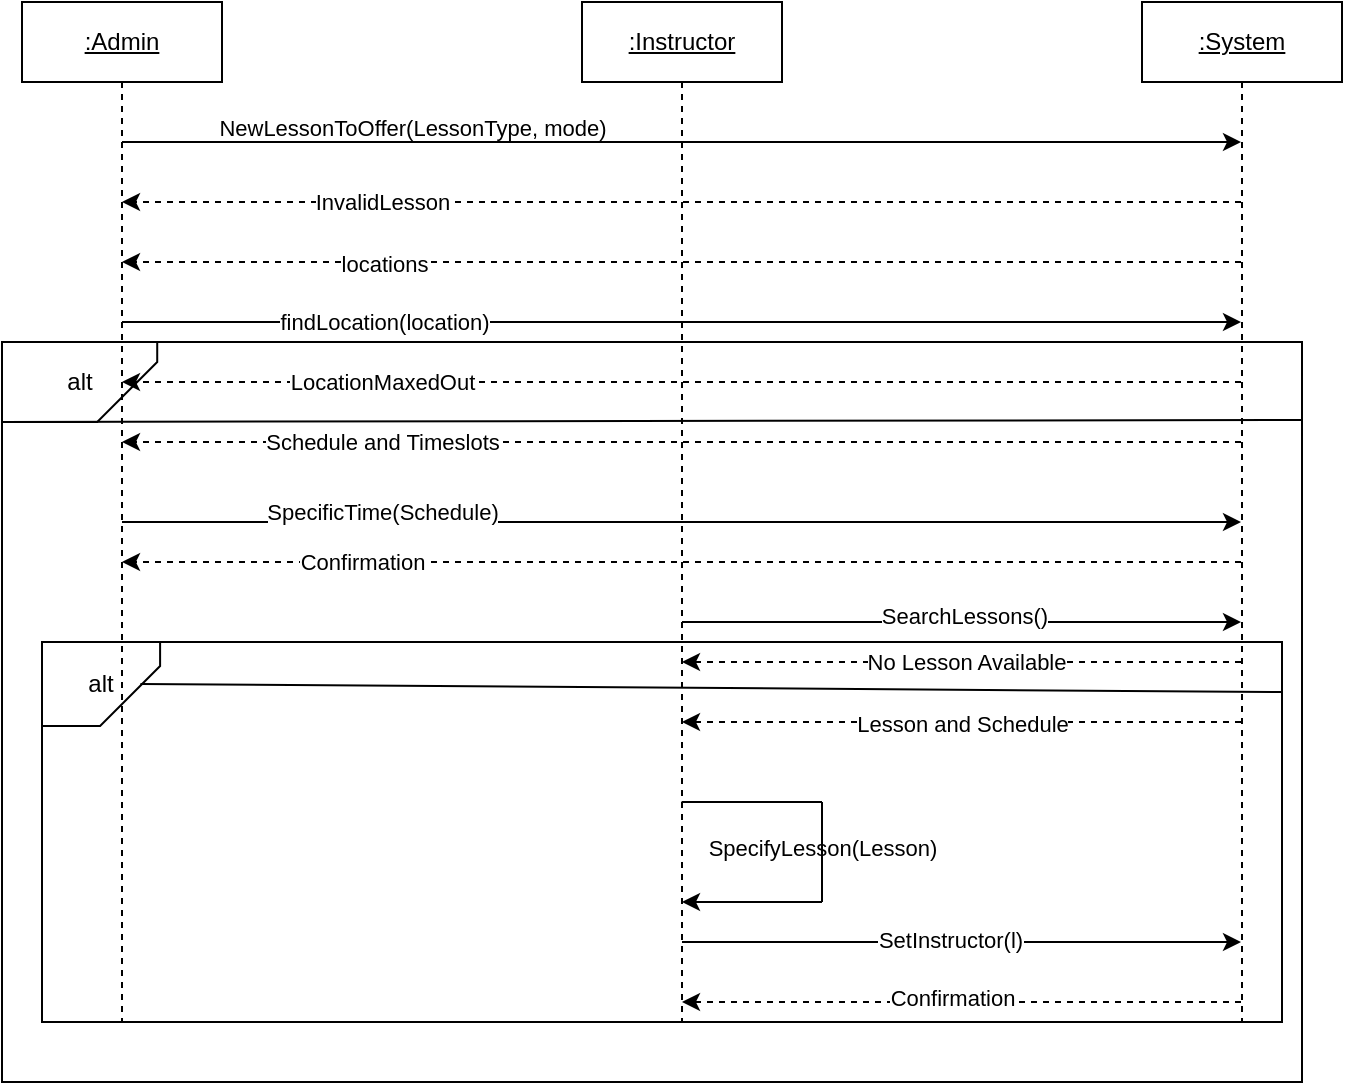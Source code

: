 <mxfile version="24.8.3">
  <diagram name="Page-1" id="FFaFWQGfyx-pDycO30pg">
    <mxGraphModel dx="1232" dy="550" grid="1" gridSize="10" guides="1" tooltips="1" connect="1" arrows="1" fold="1" page="1" pageScale="1" pageWidth="1100" pageHeight="850" math="0" shadow="0">
      <root>
        <mxCell id="0" />
        <mxCell id="1" parent="0" />
        <mxCell id="M3jKgV154y9o15oXg_Tw-26" value="" style="group" vertex="1" connectable="0" parent="1">
          <mxGeometry x="70" y="250" width="650" height="370" as="geometry" />
        </mxCell>
        <mxCell id="M3jKgV154y9o15oXg_Tw-27" value="" style="group" vertex="1" connectable="0" parent="M3jKgV154y9o15oXg_Tw-26">
          <mxGeometry width="650" height="370" as="geometry" />
        </mxCell>
        <mxCell id="M3jKgV154y9o15oXg_Tw-24" value="" style="rounded=0;whiteSpace=wrap;html=1;" vertex="1" parent="M3jKgV154y9o15oXg_Tw-27">
          <mxGeometry width="650" height="370" as="geometry" />
        </mxCell>
        <mxCell id="M3jKgV154y9o15oXg_Tw-25" value="alt" style="shape=card;whiteSpace=wrap;html=1;direction=west;" vertex="1" parent="M3jKgV154y9o15oXg_Tw-27">
          <mxGeometry width="77.612" height="40" as="geometry" />
        </mxCell>
        <mxCell id="M3jKgV154y9o15oXg_Tw-30" value="" style="endArrow=none;html=1;rounded=0;exitX=1;exitY=0;exitDx=0;exitDy=0;exitPerimeter=0;" edge="1" parent="M3jKgV154y9o15oXg_Tw-27" source="M3jKgV154y9o15oXg_Tw-25">
          <mxGeometry width="50" height="50" relative="1" as="geometry">
            <mxPoint x="77.612" y="39.31" as="sourcePoint" />
            <mxPoint x="650" y="39" as="targetPoint" />
          </mxGeometry>
        </mxCell>
        <mxCell id="M3jKgV154y9o15oXg_Tw-20" value="" style="group" vertex="1" connectable="0" parent="1">
          <mxGeometry x="90" y="400" width="620" height="190" as="geometry" />
        </mxCell>
        <mxCell id="M3jKgV154y9o15oXg_Tw-23" value="" style="group" vertex="1" connectable="0" parent="M3jKgV154y9o15oXg_Tw-20">
          <mxGeometry width="620" height="190" as="geometry" />
        </mxCell>
        <mxCell id="M3jKgV154y9o15oXg_Tw-19" value="" style="rounded=0;whiteSpace=wrap;html=1;" vertex="1" parent="M3jKgV154y9o15oXg_Tw-23">
          <mxGeometry width="620" height="190" as="geometry" />
        </mxCell>
        <mxCell id="M3jKgV154y9o15oXg_Tw-18" value="alt" style="shape=card;whiteSpace=wrap;html=1;direction=west;" vertex="1" parent="M3jKgV154y9o15oXg_Tw-23">
          <mxGeometry width="59.048" height="42" as="geometry" />
        </mxCell>
        <mxCell id="M3jKgV154y9o15oXg_Tw-31" value="" style="endArrow=none;html=1;rounded=0;" edge="1" parent="M3jKgV154y9o15oXg_Tw-23">
          <mxGeometry width="50" height="50" relative="1" as="geometry">
            <mxPoint x="49.206" y="21" as="sourcePoint" />
            <mxPoint x="620" y="25" as="targetPoint" />
          </mxGeometry>
        </mxCell>
        <mxCell id="uJbSKwxzyiqedkDT2_Vt-1" value="&lt;u&gt;:Admin&lt;/u&gt;" style="shape=umlLifeline;perimeter=lifelinePerimeter;whiteSpace=wrap;html=1;container=1;dropTarget=0;collapsible=0;recursiveResize=0;outlineConnect=0;portConstraint=eastwest;newEdgeStyle={&quot;curved&quot;:0,&quot;rounded&quot;:0};" parent="1" vertex="1">
          <mxGeometry x="80" y="80" width="100" height="510" as="geometry" />
        </mxCell>
        <mxCell id="uJbSKwxzyiqedkDT2_Vt-2" value="&lt;u&gt;:Instructor&lt;/u&gt;" style="shape=umlLifeline;perimeter=lifelinePerimeter;whiteSpace=wrap;html=1;container=1;dropTarget=0;collapsible=0;recursiveResize=0;outlineConnect=0;portConstraint=eastwest;newEdgeStyle={&quot;curved&quot;:0,&quot;rounded&quot;:0};" parent="1" vertex="1">
          <mxGeometry x="360" y="80" width="100" height="510" as="geometry" />
        </mxCell>
        <mxCell id="uJbSKwxzyiqedkDT2_Vt-3" value="&lt;u&gt;:System&lt;/u&gt;" style="shape=umlLifeline;perimeter=lifelinePerimeter;whiteSpace=wrap;html=1;container=1;dropTarget=0;collapsible=0;recursiveResize=0;outlineConnect=0;portConstraint=eastwest;newEdgeStyle={&quot;curved&quot;:0,&quot;rounded&quot;:0};" parent="1" vertex="1">
          <mxGeometry x="640" y="80" width="100" height="510" as="geometry" />
        </mxCell>
        <mxCell id="uJbSKwxzyiqedkDT2_Vt-4" value="" style="endArrow=classic;html=1;rounded=0;" parent="1" source="uJbSKwxzyiqedkDT2_Vt-1" target="uJbSKwxzyiqedkDT2_Vt-3" edge="1">
          <mxGeometry width="50" height="50" relative="1" as="geometry">
            <mxPoint x="270" y="230" as="sourcePoint" />
            <mxPoint x="320" y="180" as="targetPoint" />
            <Array as="points">
              <mxPoint x="400" y="150" />
            </Array>
          </mxGeometry>
        </mxCell>
        <mxCell id="uJbSKwxzyiqedkDT2_Vt-5" value="&lt;font style=&quot;font-size: 11px;&quot;&gt;NewLessonToOffer(LessonType, mode)&lt;/font&gt;" style="text;html=1;align=center;verticalAlign=middle;resizable=0;points=[];autosize=1;strokeColor=none;fillColor=none;" parent="1" vertex="1">
          <mxGeometry x="165" y="128" width="220" height="30" as="geometry" />
        </mxCell>
        <mxCell id="uJbSKwxzyiqedkDT2_Vt-6" value="" style="html=1;labelBackgroundColor=#ffffff;startArrow=none;startFill=0;startSize=6;endArrow=classic;endFill=1;endSize=6;jettySize=auto;orthogonalLoop=1;strokeWidth=1;dashed=1;fontSize=14;rounded=0;" parent="1" source="uJbSKwxzyiqedkDT2_Vt-3" target="uJbSKwxzyiqedkDT2_Vt-1" edge="1">
          <mxGeometry width="60" height="60" relative="1" as="geometry">
            <mxPoint x="430" y="360" as="sourcePoint" />
            <mxPoint x="490" y="300" as="targetPoint" />
            <Array as="points">
              <mxPoint x="400" y="180" />
            </Array>
          </mxGeometry>
        </mxCell>
        <mxCell id="uJbSKwxzyiqedkDT2_Vt-7" value="InvalidLesson" style="edgeLabel;html=1;align=center;verticalAlign=middle;resizable=0;points=[];" parent="uJbSKwxzyiqedkDT2_Vt-6" vertex="1" connectable="0">
          <mxGeometry x="-0.201" relative="1" as="geometry">
            <mxPoint x="-206" as="offset" />
          </mxGeometry>
        </mxCell>
        <mxCell id="uJbSKwxzyiqedkDT2_Vt-8" value="" style="html=1;labelBackgroundColor=#ffffff;startArrow=none;startFill=0;startSize=6;endArrow=classic;endFill=1;endSize=6;jettySize=auto;orthogonalLoop=1;strokeWidth=1;dashed=1;fontSize=14;rounded=0;" parent="1" source="uJbSKwxzyiqedkDT2_Vt-3" target="uJbSKwxzyiqedkDT2_Vt-1" edge="1">
          <mxGeometry width="60" height="60" relative="1" as="geometry">
            <mxPoint x="490" y="340" as="sourcePoint" />
            <mxPoint x="550" y="280" as="targetPoint" />
            <Array as="points">
              <mxPoint x="410" y="210" />
            </Array>
          </mxGeometry>
        </mxCell>
        <mxCell id="uJbSKwxzyiqedkDT2_Vt-9" value="locations" style="edgeLabel;html=1;align=center;verticalAlign=middle;resizable=0;points=[];" parent="uJbSKwxzyiqedkDT2_Vt-8" vertex="1" connectable="0">
          <mxGeometry x="-0.238" y="1" relative="1" as="geometry">
            <mxPoint x="-216" as="offset" />
          </mxGeometry>
        </mxCell>
        <mxCell id="uJbSKwxzyiqedkDT2_Vt-10" value="" style="endArrow=classic;html=1;rounded=0;" parent="1" source="uJbSKwxzyiqedkDT2_Vt-1" target="uJbSKwxzyiqedkDT2_Vt-3" edge="1">
          <mxGeometry width="50" height="50" relative="1" as="geometry">
            <mxPoint x="180" y="410" as="sourcePoint" />
            <mxPoint x="230" y="360" as="targetPoint" />
            <Array as="points">
              <mxPoint x="420" y="240" />
            </Array>
          </mxGeometry>
        </mxCell>
        <mxCell id="uJbSKwxzyiqedkDT2_Vt-11" value="findLocation(location)" style="edgeLabel;html=1;align=center;verticalAlign=middle;resizable=0;points=[];" parent="uJbSKwxzyiqedkDT2_Vt-10" vertex="1" connectable="0">
          <mxGeometry x="-0.282" relative="1" as="geometry">
            <mxPoint x="-70" as="offset" />
          </mxGeometry>
        </mxCell>
        <mxCell id="uJbSKwxzyiqedkDT2_Vt-12" value="" style="html=1;labelBackgroundColor=#ffffff;startArrow=none;startFill=0;startSize=6;endArrow=classic;endFill=1;endSize=6;jettySize=auto;orthogonalLoop=1;strokeWidth=1;dashed=1;fontSize=14;rounded=0;" parent="1" source="uJbSKwxzyiqedkDT2_Vt-3" target="uJbSKwxzyiqedkDT2_Vt-1" edge="1">
          <mxGeometry width="60" height="60" relative="1" as="geometry">
            <mxPoint x="430" y="360" as="sourcePoint" />
            <mxPoint x="490" y="300" as="targetPoint" />
            <Array as="points">
              <mxPoint x="410" y="270" />
            </Array>
          </mxGeometry>
        </mxCell>
        <mxCell id="uJbSKwxzyiqedkDT2_Vt-13" value="LocationMaxedOut" style="edgeLabel;html=1;align=center;verticalAlign=middle;resizable=0;points=[];" parent="uJbSKwxzyiqedkDT2_Vt-12" vertex="1" connectable="0">
          <mxGeometry x="0.329" y="1" relative="1" as="geometry">
            <mxPoint x="-58" y="-1" as="offset" />
          </mxGeometry>
        </mxCell>
        <mxCell id="uJbSKwxzyiqedkDT2_Vt-14" value="" style="html=1;labelBackgroundColor=#ffffff;startArrow=none;startFill=0;startSize=6;endArrow=classic;endFill=1;endSize=6;jettySize=auto;orthogonalLoop=1;strokeWidth=1;dashed=1;fontSize=14;rounded=0;" parent="1" source="uJbSKwxzyiqedkDT2_Vt-3" target="uJbSKwxzyiqedkDT2_Vt-1" edge="1">
          <mxGeometry width="60" height="60" relative="1" as="geometry">
            <mxPoint x="520" y="500" as="sourcePoint" />
            <mxPoint x="580" y="440" as="targetPoint" />
            <Array as="points">
              <mxPoint x="410" y="300" />
            </Array>
          </mxGeometry>
        </mxCell>
        <mxCell id="uJbSKwxzyiqedkDT2_Vt-15" value="Schedule and Timeslots" style="edgeLabel;html=1;align=center;verticalAlign=middle;resizable=0;points=[];" parent="uJbSKwxzyiqedkDT2_Vt-14" vertex="1" connectable="0">
          <mxGeometry x="0.25" y="1" relative="1" as="geometry">
            <mxPoint x="-80" y="-1" as="offset" />
          </mxGeometry>
        </mxCell>
        <mxCell id="uJbSKwxzyiqedkDT2_Vt-16" value="" style="endArrow=classic;html=1;rounded=0;" parent="1" source="uJbSKwxzyiqedkDT2_Vt-1" target="uJbSKwxzyiqedkDT2_Vt-3" edge="1">
          <mxGeometry width="50" height="50" relative="1" as="geometry">
            <mxPoint x="220" y="480" as="sourcePoint" />
            <mxPoint x="270" y="430" as="targetPoint" />
            <Array as="points">
              <mxPoint x="410" y="340" />
            </Array>
          </mxGeometry>
        </mxCell>
        <mxCell id="uJbSKwxzyiqedkDT2_Vt-17" value="SpecificTime(Schedule)" style="edgeLabel;html=1;align=center;verticalAlign=middle;resizable=0;points=[];" parent="uJbSKwxzyiqedkDT2_Vt-16" vertex="1" connectable="0">
          <mxGeometry x="-0.203" relative="1" as="geometry">
            <mxPoint x="-93" y="-5" as="offset" />
          </mxGeometry>
        </mxCell>
        <mxCell id="M3jKgV154y9o15oXg_Tw-1" value="" style="html=1;labelBackgroundColor=#ffffff;startArrow=none;startFill=0;startSize=6;endArrow=classic;endFill=1;endSize=6;jettySize=auto;orthogonalLoop=1;strokeWidth=1;dashed=1;fontSize=14;rounded=0;" edge="1" parent="1" source="uJbSKwxzyiqedkDT2_Vt-3" target="uJbSKwxzyiqedkDT2_Vt-1">
          <mxGeometry width="60" height="60" relative="1" as="geometry">
            <mxPoint x="530" y="500" as="sourcePoint" />
            <mxPoint x="590" y="440" as="targetPoint" />
            <Array as="points">
              <mxPoint x="410" y="360" />
            </Array>
          </mxGeometry>
        </mxCell>
        <mxCell id="M3jKgV154y9o15oXg_Tw-2" value="Confirmation" style="edgeLabel;html=1;align=center;verticalAlign=middle;resizable=0;points=[];" vertex="1" connectable="0" parent="M3jKgV154y9o15oXg_Tw-1">
          <mxGeometry x="-0.137" y="2" relative="1" as="geometry">
            <mxPoint x="-198" y="-2" as="offset" />
          </mxGeometry>
        </mxCell>
        <mxCell id="M3jKgV154y9o15oXg_Tw-3" value="" style="endArrow=classic;html=1;rounded=0;" edge="1" parent="1" source="uJbSKwxzyiqedkDT2_Vt-2" target="uJbSKwxzyiqedkDT2_Vt-3">
          <mxGeometry width="50" height="50" relative="1" as="geometry">
            <mxPoint x="480" y="475" as="sourcePoint" />
            <mxPoint x="530" y="425" as="targetPoint" />
            <Array as="points">
              <mxPoint x="550" y="390" />
            </Array>
          </mxGeometry>
        </mxCell>
        <mxCell id="M3jKgV154y9o15oXg_Tw-4" value="SearchLessons()" style="edgeLabel;html=1;align=center;verticalAlign=middle;resizable=0;points=[];" vertex="1" connectable="0" parent="M3jKgV154y9o15oXg_Tw-3">
          <mxGeometry x="-0.086" y="3" relative="1" as="geometry">
            <mxPoint x="13" as="offset" />
          </mxGeometry>
        </mxCell>
        <mxCell id="M3jKgV154y9o15oXg_Tw-5" value="" style="html=1;labelBackgroundColor=#ffffff;startArrow=none;startFill=0;startSize=6;endArrow=classic;endFill=1;endSize=6;jettySize=auto;orthogonalLoop=1;strokeWidth=1;dashed=1;fontSize=14;rounded=0;" edge="1" parent="1" source="uJbSKwxzyiqedkDT2_Vt-3" target="uJbSKwxzyiqedkDT2_Vt-2">
          <mxGeometry width="60" height="60" relative="1" as="geometry">
            <mxPoint x="610" y="510" as="sourcePoint" />
            <mxPoint x="670" y="450" as="targetPoint" />
            <Array as="points">
              <mxPoint x="560" y="410" />
            </Array>
          </mxGeometry>
        </mxCell>
        <mxCell id="M3jKgV154y9o15oXg_Tw-6" value="No Lesson Available" style="edgeLabel;html=1;align=center;verticalAlign=middle;resizable=0;points=[];" vertex="1" connectable="0" parent="M3jKgV154y9o15oXg_Tw-5">
          <mxGeometry x="-0.013" relative="1" as="geometry">
            <mxPoint as="offset" />
          </mxGeometry>
        </mxCell>
        <mxCell id="M3jKgV154y9o15oXg_Tw-7" value="" style="html=1;labelBackgroundColor=#ffffff;startArrow=none;startFill=0;startSize=6;endArrow=classic;endFill=1;endSize=6;jettySize=auto;orthogonalLoop=1;strokeWidth=1;dashed=1;fontSize=14;rounded=0;" edge="1" parent="1" source="uJbSKwxzyiqedkDT2_Vt-3" target="uJbSKwxzyiqedkDT2_Vt-2">
          <mxGeometry width="60" height="60" relative="1" as="geometry">
            <mxPoint x="590" y="510" as="sourcePoint" />
            <mxPoint x="650" y="450" as="targetPoint" />
            <Array as="points">
              <mxPoint x="560" y="440" />
            </Array>
          </mxGeometry>
        </mxCell>
        <mxCell id="M3jKgV154y9o15oXg_Tw-8" value="Lesson and Schedule" style="edgeLabel;html=1;align=center;verticalAlign=middle;resizable=0;points=[];" vertex="1" connectable="0" parent="M3jKgV154y9o15oXg_Tw-7">
          <mxGeometry x="0.105" y="1" relative="1" as="geometry">
            <mxPoint x="15" as="offset" />
          </mxGeometry>
        </mxCell>
        <mxCell id="M3jKgV154y9o15oXg_Tw-10" value="" style="endArrow=none;html=1;rounded=0;" edge="1" parent="1">
          <mxGeometry width="50" height="50" relative="1" as="geometry">
            <mxPoint x="409.81" y="480" as="sourcePoint" />
            <mxPoint x="480" y="480" as="targetPoint" />
          </mxGeometry>
        </mxCell>
        <mxCell id="M3jKgV154y9o15oXg_Tw-11" value="" style="endArrow=none;html=1;rounded=0;" edge="1" parent="1">
          <mxGeometry width="50" height="50" relative="1" as="geometry">
            <mxPoint x="480" y="530" as="sourcePoint" />
            <mxPoint x="480" y="480" as="targetPoint" />
          </mxGeometry>
        </mxCell>
        <mxCell id="M3jKgV154y9o15oXg_Tw-12" value="" style="endArrow=classic;html=1;rounded=0;" edge="1" parent="1" target="uJbSKwxzyiqedkDT2_Vt-2">
          <mxGeometry width="50" height="50" relative="1" as="geometry">
            <mxPoint x="480" y="530" as="sourcePoint" />
            <mxPoint x="530" y="560" as="targetPoint" />
          </mxGeometry>
        </mxCell>
        <mxCell id="M3jKgV154y9o15oXg_Tw-13" value="&lt;font style=&quot;font-size: 11px;&quot;&gt;SpecifyLesson(Lesson)&lt;/font&gt;" style="text;html=1;align=center;verticalAlign=middle;resizable=0;points=[];autosize=1;strokeColor=none;fillColor=none;" vertex="1" parent="1">
          <mxGeometry x="410" y="488" width="140" height="30" as="geometry" />
        </mxCell>
        <mxCell id="M3jKgV154y9o15oXg_Tw-14" value="" style="endArrow=classic;html=1;rounded=0;" edge="1" parent="1" source="uJbSKwxzyiqedkDT2_Vt-2" target="uJbSKwxzyiqedkDT2_Vt-3">
          <mxGeometry width="50" height="50" relative="1" as="geometry">
            <mxPoint x="490" y="610" as="sourcePoint" />
            <mxPoint x="540" y="560" as="targetPoint" />
            <Array as="points">
              <mxPoint x="570" y="550" />
            </Array>
          </mxGeometry>
        </mxCell>
        <mxCell id="M3jKgV154y9o15oXg_Tw-15" value="SetInstructor(l)" style="edgeLabel;html=1;align=center;verticalAlign=middle;resizable=0;points=[];" vertex="1" connectable="0" parent="M3jKgV154y9o15oXg_Tw-14">
          <mxGeometry x="-0.046" y="1" relative="1" as="geometry">
            <mxPoint as="offset" />
          </mxGeometry>
        </mxCell>
        <mxCell id="M3jKgV154y9o15oXg_Tw-16" value="" style="html=1;labelBackgroundColor=#ffffff;startArrow=none;startFill=0;startSize=6;endArrow=classic;endFill=1;endSize=6;jettySize=auto;orthogonalLoop=1;strokeWidth=1;dashed=1;fontSize=14;rounded=0;" edge="1" parent="1" source="uJbSKwxzyiqedkDT2_Vt-3" target="uJbSKwxzyiqedkDT2_Vt-2">
          <mxGeometry width="60" height="60" relative="1" as="geometry">
            <mxPoint x="540" y="640" as="sourcePoint" />
            <mxPoint x="600" y="580" as="targetPoint" />
            <Array as="points">
              <mxPoint x="570" y="580" />
            </Array>
          </mxGeometry>
        </mxCell>
        <mxCell id="M3jKgV154y9o15oXg_Tw-17" value="Confirmation" style="edgeLabel;html=1;align=center;verticalAlign=middle;resizable=0;points=[];" vertex="1" connectable="0" parent="M3jKgV154y9o15oXg_Tw-16">
          <mxGeometry x="0.036" y="-2" relative="1" as="geometry">
            <mxPoint as="offset" />
          </mxGeometry>
        </mxCell>
      </root>
    </mxGraphModel>
  </diagram>
</mxfile>
